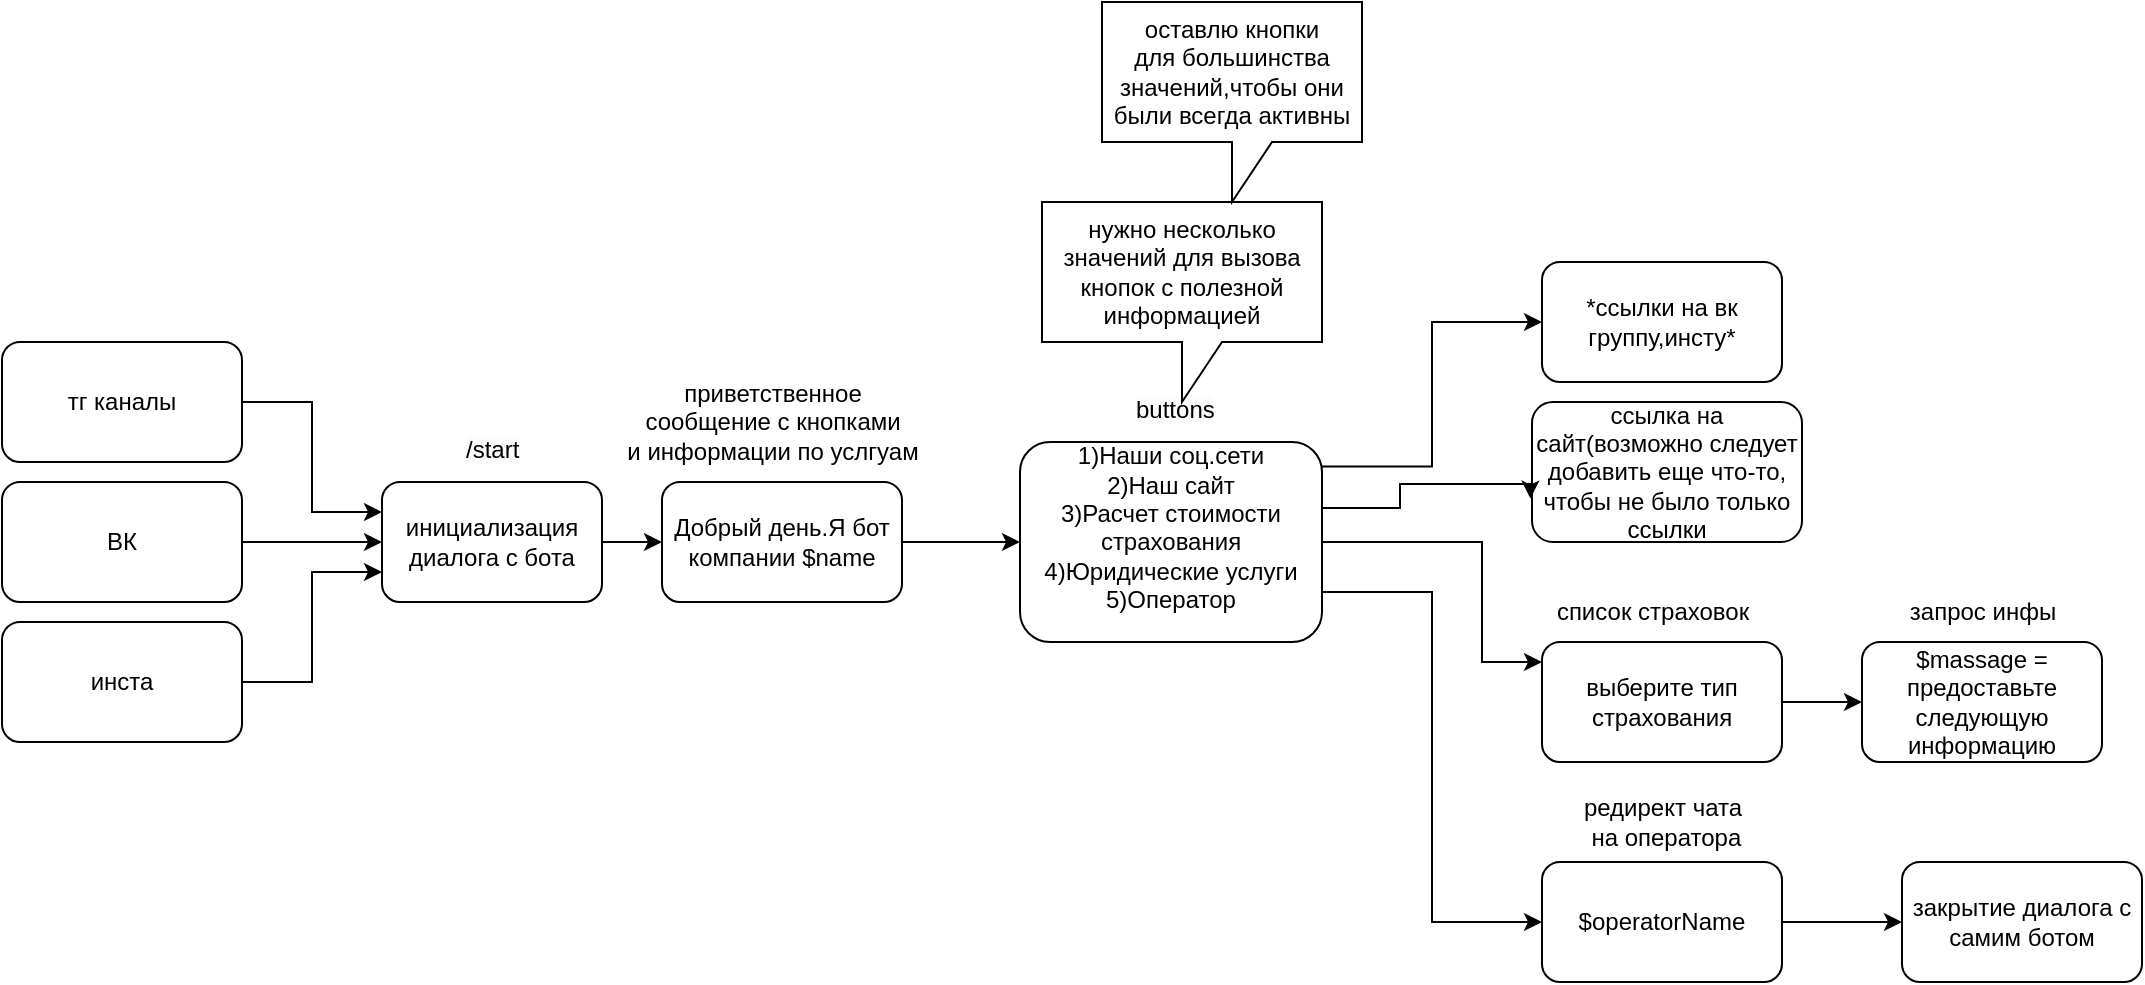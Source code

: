 <mxfile version="24.7.7">
  <diagram name="Страница — 1" id="p0BpEOeX-ex_zlg8SjAK">
    <mxGraphModel dx="1434" dy="738" grid="1" gridSize="10" guides="1" tooltips="1" connect="1" arrows="1" fold="1" page="1" pageScale="1" pageWidth="690" pageHeight="980" math="0" shadow="0">
      <root>
        <mxCell id="0" />
        <mxCell id="1" parent="0" />
        <mxCell id="tTafXLsIIG_-vbyzDfbG-12" style="edgeStyle=orthogonalEdgeStyle;rounded=0;orthogonalLoop=1;jettySize=auto;html=1;entryX=0;entryY=0.5;entryDx=0;entryDy=0;" edge="1" parent="1" source="tTafXLsIIG_-vbyzDfbG-2" target="tTafXLsIIG_-vbyzDfbG-8">
          <mxGeometry relative="1" as="geometry" />
        </mxCell>
        <mxCell id="tTafXLsIIG_-vbyzDfbG-2" value="инициализация диалога с бота" style="rounded=1;whiteSpace=wrap;html=1;" vertex="1" parent="1">
          <mxGeometry x="290" y="260" width="110" height="60" as="geometry" />
        </mxCell>
        <mxCell id="tTafXLsIIG_-vbyzDfbG-24" style="edgeStyle=orthogonalEdgeStyle;rounded=0;orthogonalLoop=1;jettySize=auto;html=1;entryX=0;entryY=0.5;entryDx=0;entryDy=0;exitX=0.999;exitY=0.123;exitDx=0;exitDy=0;exitPerimeter=0;" edge="1" parent="1" source="tTafXLsIIG_-vbyzDfbG-3" target="tTafXLsIIG_-vbyzDfbG-20">
          <mxGeometry relative="1" as="geometry" />
        </mxCell>
        <mxCell id="tTafXLsIIG_-vbyzDfbG-28" style="edgeStyle=orthogonalEdgeStyle;rounded=0;orthogonalLoop=1;jettySize=auto;html=1;entryX=0;entryY=0.5;entryDx=0;entryDy=0;exitX=1;exitY=0.75;exitDx=0;exitDy=0;" edge="1" parent="1" source="tTafXLsIIG_-vbyzDfbG-3" target="tTafXLsIIG_-vbyzDfbG-23">
          <mxGeometry relative="1" as="geometry" />
        </mxCell>
        <mxCell id="tTafXLsIIG_-vbyzDfbG-57" style="edgeStyle=orthogonalEdgeStyle;rounded=0;orthogonalLoop=1;jettySize=auto;html=1;" edge="1" parent="1" source="tTafXLsIIG_-vbyzDfbG-3" target="tTafXLsIIG_-vbyzDfbG-56">
          <mxGeometry relative="1" as="geometry">
            <Array as="points">
              <mxPoint x="840" y="290" />
              <mxPoint x="840" y="350" />
            </Array>
          </mxGeometry>
        </mxCell>
        <mxCell id="tTafXLsIIG_-vbyzDfbG-3" value="1)Наши соц.сети&lt;div&gt;2)Наш сайт&lt;br&gt;&lt;div&gt;&lt;span style=&quot;background-color: initial;&quot;&gt;3)&lt;/span&gt;&lt;span style=&quot;background-color: initial;&quot;&gt;Расчет стоимости страхования&lt;/span&gt;&lt;br&gt;&lt;/div&gt;&lt;div&gt;4)&lt;span style=&quot;background-color: initial;&quot;&gt;Юридические услуги&lt;/span&gt;&lt;/div&gt;&lt;div&gt;&lt;span style=&quot;background-color: initial;&quot;&gt;5)&lt;/span&gt;&lt;span style=&quot;background-color: initial;&quot;&gt;Оператор&lt;/span&gt;&lt;/div&gt;&lt;div&gt;&lt;br&gt;&lt;/div&gt;&lt;/div&gt;" style="rounded=1;whiteSpace=wrap;html=1;" vertex="1" parent="1">
          <mxGeometry x="609" y="240" width="151" height="100" as="geometry" />
        </mxCell>
        <mxCell id="tTafXLsIIG_-vbyzDfbG-5" value="&lt;span style=&quot;color: rgb(0, 0, 0); font-family: Helvetica; font-size: 12px; font-style: normal; font-variant-ligatures: normal; font-variant-caps: normal; font-weight: 400; letter-spacing: normal; orphans: 2; text-align: center; text-indent: 0px; text-transform: none; widows: 2; word-spacing: 0px; -webkit-text-stroke-width: 0px; white-space: normal; background-color: rgb(251, 251, 251); text-decoration-thickness: initial; text-decoration-style: initial; text-decoration-color: initial; display: inline !important; float: none;&quot;&gt;buttons&lt;/span&gt;" style="text;whiteSpace=wrap;html=1;" vertex="1" parent="1">
          <mxGeometry x="665" y="210" width="70" height="40" as="geometry" />
        </mxCell>
        <mxCell id="tTafXLsIIG_-vbyzDfbG-6" value="&lt;span style=&quot;color: rgb(0, 0, 0); font-family: Helvetica; font-size: 12px; font-style: normal; font-variant-ligatures: normal; font-variant-caps: normal; font-weight: 400; letter-spacing: normal; orphans: 2; text-align: center; text-indent: 0px; text-transform: none; widows: 2; word-spacing: 0px; -webkit-text-stroke-width: 0px; white-space: normal; background-color: rgb(251, 251, 251); text-decoration-thickness: initial; text-decoration-style: initial; text-decoration-color: initial; display: inline !important; float: none;&quot;&gt;/start&lt;/span&gt;&lt;br style=&quot;forced-color-adjust: none; color: rgb(0, 0, 0); font-family: Helvetica; font-size: 12px; font-style: normal; font-variant-ligatures: normal; font-variant-caps: normal; font-weight: 400; letter-spacing: normal; orphans: 2; text-align: center; text-indent: 0px; text-transform: none; widows: 2; word-spacing: 0px; -webkit-text-stroke-width: 0px; white-space: normal; background-color: rgb(251, 251, 251); text-decoration-thickness: initial; text-decoration-style: initial; text-decoration-color: initial;&quot;&gt;" style="text;whiteSpace=wrap;html=1;" vertex="1" parent="1">
          <mxGeometry x="330" y="230" width="60" height="40" as="geometry" />
        </mxCell>
        <mxCell id="tTafXLsIIG_-vbyzDfbG-7" value="нужно несколько значений для вызова кнопок с полезной информацией" style="shape=callout;whiteSpace=wrap;html=1;perimeter=calloutPerimeter;" vertex="1" parent="1">
          <mxGeometry x="620" y="120" width="140" height="100" as="geometry" />
        </mxCell>
        <mxCell id="tTafXLsIIG_-vbyzDfbG-9" style="edgeStyle=orthogonalEdgeStyle;rounded=0;orthogonalLoop=1;jettySize=auto;html=1;" edge="1" parent="1" source="tTafXLsIIG_-vbyzDfbG-8" target="tTafXLsIIG_-vbyzDfbG-3">
          <mxGeometry relative="1" as="geometry" />
        </mxCell>
        <mxCell id="tTafXLsIIG_-vbyzDfbG-8" value="Добрый день.Я бот компании $name" style="rounded=1;whiteSpace=wrap;html=1;" vertex="1" parent="1">
          <mxGeometry x="430" y="260" width="120" height="60" as="geometry" />
        </mxCell>
        <mxCell id="tTafXLsIIG_-vbyzDfbG-10" value="приветственное&lt;div&gt;&amp;nbsp;сообщение с кнопками&amp;nbsp;&lt;/div&gt;&lt;div&gt;и информации по услгуам&lt;/div&gt;" style="text;html=1;align=center;verticalAlign=middle;resizable=0;points=[];autosize=1;strokeColor=none;fillColor=none;" vertex="1" parent="1">
          <mxGeometry x="400" y="200" width="170" height="60" as="geometry" />
        </mxCell>
        <mxCell id="tTafXLsIIG_-vbyzDfbG-19" style="edgeStyle=orthogonalEdgeStyle;rounded=0;orthogonalLoop=1;jettySize=auto;html=1;entryX=0;entryY=0.25;entryDx=0;entryDy=0;" edge="1" parent="1" source="tTafXLsIIG_-vbyzDfbG-13" target="tTafXLsIIG_-vbyzDfbG-2">
          <mxGeometry relative="1" as="geometry" />
        </mxCell>
        <mxCell id="tTafXLsIIG_-vbyzDfbG-13" value="тг каналы" style="rounded=1;whiteSpace=wrap;html=1;" vertex="1" parent="1">
          <mxGeometry x="100" y="190" width="120" height="60" as="geometry" />
        </mxCell>
        <mxCell id="tTafXLsIIG_-vbyzDfbG-18" style="edgeStyle=orthogonalEdgeStyle;rounded=0;orthogonalLoop=1;jettySize=auto;html=1;entryX=0;entryY=0.5;entryDx=0;entryDy=0;" edge="1" parent="1" source="tTafXLsIIG_-vbyzDfbG-14" target="tTafXLsIIG_-vbyzDfbG-2">
          <mxGeometry relative="1" as="geometry" />
        </mxCell>
        <mxCell id="tTafXLsIIG_-vbyzDfbG-14" value="ВК" style="rounded=1;whiteSpace=wrap;html=1;" vertex="1" parent="1">
          <mxGeometry x="100" y="260" width="120" height="60" as="geometry" />
        </mxCell>
        <mxCell id="tTafXLsIIG_-vbyzDfbG-17" style="edgeStyle=orthogonalEdgeStyle;rounded=0;orthogonalLoop=1;jettySize=auto;html=1;entryX=0;entryY=0.75;entryDx=0;entryDy=0;" edge="1" parent="1" source="tTafXLsIIG_-vbyzDfbG-15" target="tTafXLsIIG_-vbyzDfbG-2">
          <mxGeometry relative="1" as="geometry" />
        </mxCell>
        <mxCell id="tTafXLsIIG_-vbyzDfbG-15" value="инста" style="rounded=1;whiteSpace=wrap;html=1;" vertex="1" parent="1">
          <mxGeometry x="100" y="330" width="120" height="60" as="geometry" />
        </mxCell>
        <mxCell id="tTafXLsIIG_-vbyzDfbG-20" value="*ссылки на вк группу,инсту*" style="rounded=1;whiteSpace=wrap;html=1;" vertex="1" parent="1">
          <mxGeometry x="870" y="150" width="120" height="60" as="geometry" />
        </mxCell>
        <mxCell id="tTafXLsIIG_-vbyzDfbG-21" value="ссылка на сайт(возможно следует добавить еще что-то, чтобы не было только ссылки" style="rounded=1;whiteSpace=wrap;html=1;" vertex="1" parent="1">
          <mxGeometry x="865" y="220" width="135" height="70" as="geometry" />
        </mxCell>
        <mxCell id="tTafXLsIIG_-vbyzDfbG-22" value="$massage = предоставьте следующую информацию" style="rounded=1;whiteSpace=wrap;html=1;" vertex="1" parent="1">
          <mxGeometry x="1030" y="340" width="120" height="60" as="geometry" />
        </mxCell>
        <mxCell id="tTafXLsIIG_-vbyzDfbG-49" style="edgeStyle=orthogonalEdgeStyle;rounded=0;orthogonalLoop=1;jettySize=auto;html=1;entryX=0;entryY=0.5;entryDx=0;entryDy=0;" edge="1" parent="1" source="tTafXLsIIG_-vbyzDfbG-23" target="tTafXLsIIG_-vbyzDfbG-46">
          <mxGeometry relative="1" as="geometry" />
        </mxCell>
        <mxCell id="tTafXLsIIG_-vbyzDfbG-23" value="$operatorName" style="rounded=1;whiteSpace=wrap;html=1;" vertex="1" parent="1">
          <mxGeometry x="870" y="450" width="120" height="60" as="geometry" />
        </mxCell>
        <mxCell id="tTafXLsIIG_-vbyzDfbG-26" style="edgeStyle=orthogonalEdgeStyle;rounded=0;orthogonalLoop=1;jettySize=auto;html=1;entryX=-0.006;entryY=0.69;entryDx=0;entryDy=0;entryPerimeter=0;" edge="1" parent="1" source="tTafXLsIIG_-vbyzDfbG-3" target="tTafXLsIIG_-vbyzDfbG-21">
          <mxGeometry relative="1" as="geometry">
            <Array as="points">
              <mxPoint x="799" y="273" />
              <mxPoint x="799" y="261" />
            </Array>
          </mxGeometry>
        </mxCell>
        <mxCell id="tTafXLsIIG_-vbyzDfbG-29" value="редирект чата&lt;div&gt;&amp;nbsp;на оператора&lt;/div&gt;" style="text;html=1;align=center;verticalAlign=middle;resizable=0;points=[];autosize=1;strokeColor=none;fillColor=none;" vertex="1" parent="1">
          <mxGeometry x="880" y="410" width="100" height="40" as="geometry" />
        </mxCell>
        <mxCell id="tTafXLsIIG_-vbyzDfbG-30" value="запрос инфы" style="text;html=1;align=center;verticalAlign=middle;resizable=0;points=[];autosize=1;strokeColor=none;fillColor=none;" vertex="1" parent="1">
          <mxGeometry x="1040" y="310" width="100" height="30" as="geometry" />
        </mxCell>
        <mxCell id="tTafXLsIIG_-vbyzDfbG-46" value="закрытие диалога с самим ботом" style="rounded=1;whiteSpace=wrap;html=1;" vertex="1" parent="1">
          <mxGeometry x="1050" y="450" width="120" height="60" as="geometry" />
        </mxCell>
        <mxCell id="tTafXLsIIG_-vbyzDfbG-51" value="оставлю кнопки&lt;div&gt;для большинства значений,чтобы они были всегда активны&lt;/div&gt;" style="shape=callout;whiteSpace=wrap;html=1;perimeter=calloutPerimeter;" vertex="1" parent="1">
          <mxGeometry x="650" y="20" width="130" height="100" as="geometry" />
        </mxCell>
        <mxCell id="tTafXLsIIG_-vbyzDfbG-60" style="edgeStyle=orthogonalEdgeStyle;rounded=0;orthogonalLoop=1;jettySize=auto;html=1;entryX=0;entryY=0.5;entryDx=0;entryDy=0;" edge="1" parent="1" source="tTafXLsIIG_-vbyzDfbG-56" target="tTafXLsIIG_-vbyzDfbG-22">
          <mxGeometry relative="1" as="geometry" />
        </mxCell>
        <mxCell id="tTafXLsIIG_-vbyzDfbG-56" value="выберите тип страхования" style="rounded=1;whiteSpace=wrap;html=1;" vertex="1" parent="1">
          <mxGeometry x="870" y="340" width="120" height="60" as="geometry" />
        </mxCell>
        <mxCell id="tTafXLsIIG_-vbyzDfbG-58" value="список страховок" style="text;html=1;align=center;verticalAlign=middle;resizable=0;points=[];autosize=1;strokeColor=none;fillColor=none;" vertex="1" parent="1">
          <mxGeometry x="865" y="310" width="120" height="30" as="geometry" />
        </mxCell>
      </root>
    </mxGraphModel>
  </diagram>
</mxfile>
